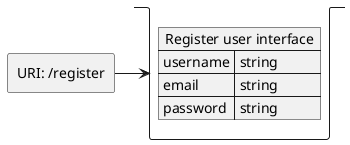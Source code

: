 @startuml Register user request
allowmixing

agent "URI: /register"
stack {
  json "Register user interface" as J {
    "username": "string",
    "email": "string",
    "password": "string"
  }
}

"URI: /register" -> J 
@enduml